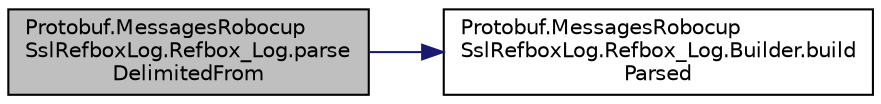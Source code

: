 digraph "Protobuf.MessagesRobocupSslRefboxLog.Refbox_Log.parseDelimitedFrom"
{
 // INTERACTIVE_SVG=YES
  edge [fontname="Helvetica",fontsize="10",labelfontname="Helvetica",labelfontsize="10"];
  node [fontname="Helvetica",fontsize="10",shape=record];
  rankdir="LR";
  Node1 [label="Protobuf.MessagesRobocup\lSslRefboxLog.Refbox_Log.parse\lDelimitedFrom",height=0.2,width=0.4,color="black", fillcolor="grey75", style="filled", fontcolor="black"];
  Node1 -> Node2 [color="midnightblue",fontsize="10",style="solid",fontname="Helvetica"];
  Node2 [label="Protobuf.MessagesRobocup\lSslRefboxLog.Refbox_Log.Builder.build\lParsed",height=0.2,width=0.4,color="black", fillcolor="white", style="filled",URL="$df/d14/class_protobuf_1_1_messages_robocup_ssl_refbox_log_1_1_refbox___log_1_1_builder.html#a268764d7edb3f1081ac839254d0eea71"];
}
